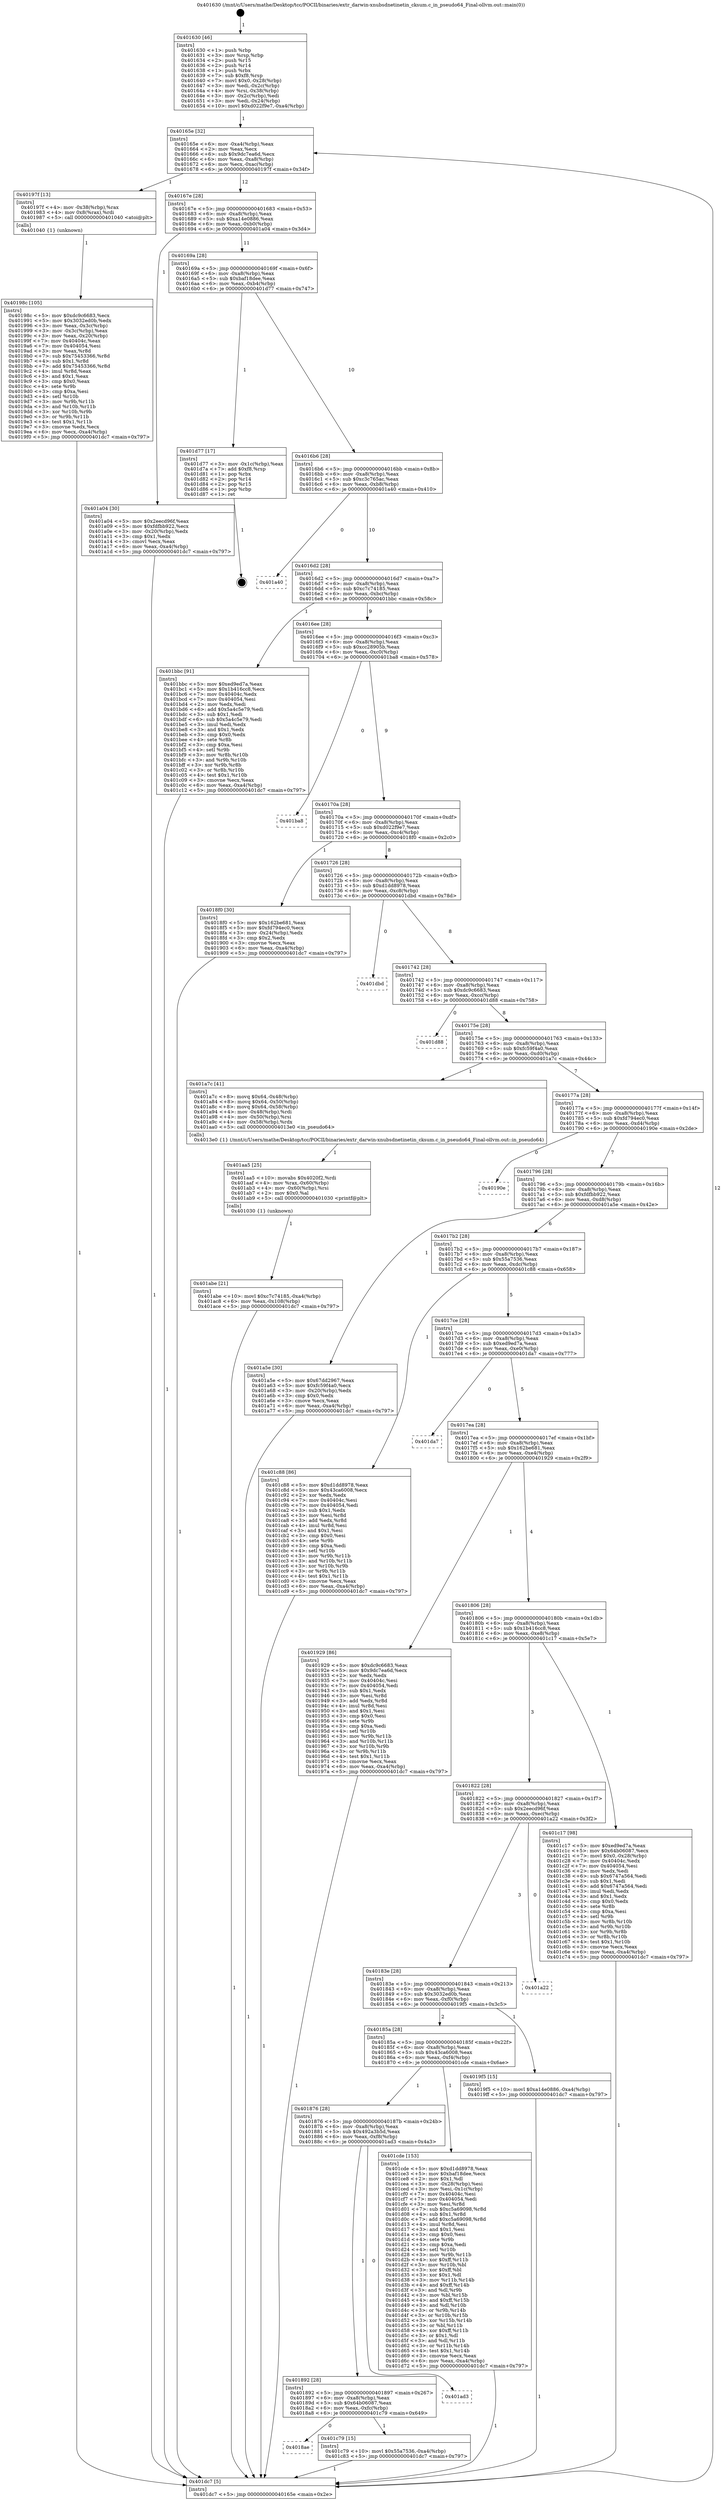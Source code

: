 digraph "0x401630" {
  label = "0x401630 (/mnt/c/Users/mathe/Desktop/tcc/POCII/binaries/extr_darwin-xnubsdnetinetin_cksum.c_in_pseudo64_Final-ollvm.out::main(0))"
  labelloc = "t"
  node[shape=record]

  Entry [label="",width=0.3,height=0.3,shape=circle,fillcolor=black,style=filled]
  "0x40165e" [label="{
     0x40165e [32]\l
     | [instrs]\l
     &nbsp;&nbsp;0x40165e \<+6\>: mov -0xa4(%rbp),%eax\l
     &nbsp;&nbsp;0x401664 \<+2\>: mov %eax,%ecx\l
     &nbsp;&nbsp;0x401666 \<+6\>: sub $0x9dc7ea6d,%ecx\l
     &nbsp;&nbsp;0x40166c \<+6\>: mov %eax,-0xa8(%rbp)\l
     &nbsp;&nbsp;0x401672 \<+6\>: mov %ecx,-0xac(%rbp)\l
     &nbsp;&nbsp;0x401678 \<+6\>: je 000000000040197f \<main+0x34f\>\l
  }"]
  "0x40197f" [label="{
     0x40197f [13]\l
     | [instrs]\l
     &nbsp;&nbsp;0x40197f \<+4\>: mov -0x38(%rbp),%rax\l
     &nbsp;&nbsp;0x401983 \<+4\>: mov 0x8(%rax),%rdi\l
     &nbsp;&nbsp;0x401987 \<+5\>: call 0000000000401040 \<atoi@plt\>\l
     | [calls]\l
     &nbsp;&nbsp;0x401040 \{1\} (unknown)\l
  }"]
  "0x40167e" [label="{
     0x40167e [28]\l
     | [instrs]\l
     &nbsp;&nbsp;0x40167e \<+5\>: jmp 0000000000401683 \<main+0x53\>\l
     &nbsp;&nbsp;0x401683 \<+6\>: mov -0xa8(%rbp),%eax\l
     &nbsp;&nbsp;0x401689 \<+5\>: sub $0xa14e0886,%eax\l
     &nbsp;&nbsp;0x40168e \<+6\>: mov %eax,-0xb0(%rbp)\l
     &nbsp;&nbsp;0x401694 \<+6\>: je 0000000000401a04 \<main+0x3d4\>\l
  }"]
  Exit [label="",width=0.3,height=0.3,shape=circle,fillcolor=black,style=filled,peripheries=2]
  "0x401a04" [label="{
     0x401a04 [30]\l
     | [instrs]\l
     &nbsp;&nbsp;0x401a04 \<+5\>: mov $0x2eecd96f,%eax\l
     &nbsp;&nbsp;0x401a09 \<+5\>: mov $0xfdfbb922,%ecx\l
     &nbsp;&nbsp;0x401a0e \<+3\>: mov -0x20(%rbp),%edx\l
     &nbsp;&nbsp;0x401a11 \<+3\>: cmp $0x1,%edx\l
     &nbsp;&nbsp;0x401a14 \<+3\>: cmovl %ecx,%eax\l
     &nbsp;&nbsp;0x401a17 \<+6\>: mov %eax,-0xa4(%rbp)\l
     &nbsp;&nbsp;0x401a1d \<+5\>: jmp 0000000000401dc7 \<main+0x797\>\l
  }"]
  "0x40169a" [label="{
     0x40169a [28]\l
     | [instrs]\l
     &nbsp;&nbsp;0x40169a \<+5\>: jmp 000000000040169f \<main+0x6f\>\l
     &nbsp;&nbsp;0x40169f \<+6\>: mov -0xa8(%rbp),%eax\l
     &nbsp;&nbsp;0x4016a5 \<+5\>: sub $0xbaf18dee,%eax\l
     &nbsp;&nbsp;0x4016aa \<+6\>: mov %eax,-0xb4(%rbp)\l
     &nbsp;&nbsp;0x4016b0 \<+6\>: je 0000000000401d77 \<main+0x747\>\l
  }"]
  "0x4018ae" [label="{
     0x4018ae\l
  }", style=dashed]
  "0x401d77" [label="{
     0x401d77 [17]\l
     | [instrs]\l
     &nbsp;&nbsp;0x401d77 \<+3\>: mov -0x1c(%rbp),%eax\l
     &nbsp;&nbsp;0x401d7a \<+7\>: add $0xf8,%rsp\l
     &nbsp;&nbsp;0x401d81 \<+1\>: pop %rbx\l
     &nbsp;&nbsp;0x401d82 \<+2\>: pop %r14\l
     &nbsp;&nbsp;0x401d84 \<+2\>: pop %r15\l
     &nbsp;&nbsp;0x401d86 \<+1\>: pop %rbp\l
     &nbsp;&nbsp;0x401d87 \<+1\>: ret\l
  }"]
  "0x4016b6" [label="{
     0x4016b6 [28]\l
     | [instrs]\l
     &nbsp;&nbsp;0x4016b6 \<+5\>: jmp 00000000004016bb \<main+0x8b\>\l
     &nbsp;&nbsp;0x4016bb \<+6\>: mov -0xa8(%rbp),%eax\l
     &nbsp;&nbsp;0x4016c1 \<+5\>: sub $0xc3c765ac,%eax\l
     &nbsp;&nbsp;0x4016c6 \<+6\>: mov %eax,-0xb8(%rbp)\l
     &nbsp;&nbsp;0x4016cc \<+6\>: je 0000000000401a40 \<main+0x410\>\l
  }"]
  "0x401c79" [label="{
     0x401c79 [15]\l
     | [instrs]\l
     &nbsp;&nbsp;0x401c79 \<+10\>: movl $0x55a7536,-0xa4(%rbp)\l
     &nbsp;&nbsp;0x401c83 \<+5\>: jmp 0000000000401dc7 \<main+0x797\>\l
  }"]
  "0x401a40" [label="{
     0x401a40\l
  }", style=dashed]
  "0x4016d2" [label="{
     0x4016d2 [28]\l
     | [instrs]\l
     &nbsp;&nbsp;0x4016d2 \<+5\>: jmp 00000000004016d7 \<main+0xa7\>\l
     &nbsp;&nbsp;0x4016d7 \<+6\>: mov -0xa8(%rbp),%eax\l
     &nbsp;&nbsp;0x4016dd \<+5\>: sub $0xc7c74185,%eax\l
     &nbsp;&nbsp;0x4016e2 \<+6\>: mov %eax,-0xbc(%rbp)\l
     &nbsp;&nbsp;0x4016e8 \<+6\>: je 0000000000401bbc \<main+0x58c\>\l
  }"]
  "0x401892" [label="{
     0x401892 [28]\l
     | [instrs]\l
     &nbsp;&nbsp;0x401892 \<+5\>: jmp 0000000000401897 \<main+0x267\>\l
     &nbsp;&nbsp;0x401897 \<+6\>: mov -0xa8(%rbp),%eax\l
     &nbsp;&nbsp;0x40189d \<+5\>: sub $0x64b06087,%eax\l
     &nbsp;&nbsp;0x4018a2 \<+6\>: mov %eax,-0xfc(%rbp)\l
     &nbsp;&nbsp;0x4018a8 \<+6\>: je 0000000000401c79 \<main+0x649\>\l
  }"]
  "0x401bbc" [label="{
     0x401bbc [91]\l
     | [instrs]\l
     &nbsp;&nbsp;0x401bbc \<+5\>: mov $0xed9ed7a,%eax\l
     &nbsp;&nbsp;0x401bc1 \<+5\>: mov $0x1b416cc8,%ecx\l
     &nbsp;&nbsp;0x401bc6 \<+7\>: mov 0x40404c,%edx\l
     &nbsp;&nbsp;0x401bcd \<+7\>: mov 0x404054,%esi\l
     &nbsp;&nbsp;0x401bd4 \<+2\>: mov %edx,%edi\l
     &nbsp;&nbsp;0x401bd6 \<+6\>: add $0x5a4c5e79,%edi\l
     &nbsp;&nbsp;0x401bdc \<+3\>: sub $0x1,%edi\l
     &nbsp;&nbsp;0x401bdf \<+6\>: sub $0x5a4c5e79,%edi\l
     &nbsp;&nbsp;0x401be5 \<+3\>: imul %edi,%edx\l
     &nbsp;&nbsp;0x401be8 \<+3\>: and $0x1,%edx\l
     &nbsp;&nbsp;0x401beb \<+3\>: cmp $0x0,%edx\l
     &nbsp;&nbsp;0x401bee \<+4\>: sete %r8b\l
     &nbsp;&nbsp;0x401bf2 \<+3\>: cmp $0xa,%esi\l
     &nbsp;&nbsp;0x401bf5 \<+4\>: setl %r9b\l
     &nbsp;&nbsp;0x401bf9 \<+3\>: mov %r8b,%r10b\l
     &nbsp;&nbsp;0x401bfc \<+3\>: and %r9b,%r10b\l
     &nbsp;&nbsp;0x401bff \<+3\>: xor %r9b,%r8b\l
     &nbsp;&nbsp;0x401c02 \<+3\>: or %r8b,%r10b\l
     &nbsp;&nbsp;0x401c05 \<+4\>: test $0x1,%r10b\l
     &nbsp;&nbsp;0x401c09 \<+3\>: cmovne %ecx,%eax\l
     &nbsp;&nbsp;0x401c0c \<+6\>: mov %eax,-0xa4(%rbp)\l
     &nbsp;&nbsp;0x401c12 \<+5\>: jmp 0000000000401dc7 \<main+0x797\>\l
  }"]
  "0x4016ee" [label="{
     0x4016ee [28]\l
     | [instrs]\l
     &nbsp;&nbsp;0x4016ee \<+5\>: jmp 00000000004016f3 \<main+0xc3\>\l
     &nbsp;&nbsp;0x4016f3 \<+6\>: mov -0xa8(%rbp),%eax\l
     &nbsp;&nbsp;0x4016f9 \<+5\>: sub $0xcc28905b,%eax\l
     &nbsp;&nbsp;0x4016fe \<+6\>: mov %eax,-0xc0(%rbp)\l
     &nbsp;&nbsp;0x401704 \<+6\>: je 0000000000401ba8 \<main+0x578\>\l
  }"]
  "0x401ad3" [label="{
     0x401ad3\l
  }", style=dashed]
  "0x401ba8" [label="{
     0x401ba8\l
  }", style=dashed]
  "0x40170a" [label="{
     0x40170a [28]\l
     | [instrs]\l
     &nbsp;&nbsp;0x40170a \<+5\>: jmp 000000000040170f \<main+0xdf\>\l
     &nbsp;&nbsp;0x40170f \<+6\>: mov -0xa8(%rbp),%eax\l
     &nbsp;&nbsp;0x401715 \<+5\>: sub $0xd022f9e7,%eax\l
     &nbsp;&nbsp;0x40171a \<+6\>: mov %eax,-0xc4(%rbp)\l
     &nbsp;&nbsp;0x401720 \<+6\>: je 00000000004018f0 \<main+0x2c0\>\l
  }"]
  "0x401876" [label="{
     0x401876 [28]\l
     | [instrs]\l
     &nbsp;&nbsp;0x401876 \<+5\>: jmp 000000000040187b \<main+0x24b\>\l
     &nbsp;&nbsp;0x40187b \<+6\>: mov -0xa8(%rbp),%eax\l
     &nbsp;&nbsp;0x401881 \<+5\>: sub $0x492a3b5d,%eax\l
     &nbsp;&nbsp;0x401886 \<+6\>: mov %eax,-0xf8(%rbp)\l
     &nbsp;&nbsp;0x40188c \<+6\>: je 0000000000401ad3 \<main+0x4a3\>\l
  }"]
  "0x4018f0" [label="{
     0x4018f0 [30]\l
     | [instrs]\l
     &nbsp;&nbsp;0x4018f0 \<+5\>: mov $0x162be681,%eax\l
     &nbsp;&nbsp;0x4018f5 \<+5\>: mov $0xfd794ec0,%ecx\l
     &nbsp;&nbsp;0x4018fa \<+3\>: mov -0x24(%rbp),%edx\l
     &nbsp;&nbsp;0x4018fd \<+3\>: cmp $0x2,%edx\l
     &nbsp;&nbsp;0x401900 \<+3\>: cmovne %ecx,%eax\l
     &nbsp;&nbsp;0x401903 \<+6\>: mov %eax,-0xa4(%rbp)\l
     &nbsp;&nbsp;0x401909 \<+5\>: jmp 0000000000401dc7 \<main+0x797\>\l
  }"]
  "0x401726" [label="{
     0x401726 [28]\l
     | [instrs]\l
     &nbsp;&nbsp;0x401726 \<+5\>: jmp 000000000040172b \<main+0xfb\>\l
     &nbsp;&nbsp;0x40172b \<+6\>: mov -0xa8(%rbp),%eax\l
     &nbsp;&nbsp;0x401731 \<+5\>: sub $0xd1dd8978,%eax\l
     &nbsp;&nbsp;0x401736 \<+6\>: mov %eax,-0xc8(%rbp)\l
     &nbsp;&nbsp;0x40173c \<+6\>: je 0000000000401dbd \<main+0x78d\>\l
  }"]
  "0x401dc7" [label="{
     0x401dc7 [5]\l
     | [instrs]\l
     &nbsp;&nbsp;0x401dc7 \<+5\>: jmp 000000000040165e \<main+0x2e\>\l
  }"]
  "0x401630" [label="{
     0x401630 [46]\l
     | [instrs]\l
     &nbsp;&nbsp;0x401630 \<+1\>: push %rbp\l
     &nbsp;&nbsp;0x401631 \<+3\>: mov %rsp,%rbp\l
     &nbsp;&nbsp;0x401634 \<+2\>: push %r15\l
     &nbsp;&nbsp;0x401636 \<+2\>: push %r14\l
     &nbsp;&nbsp;0x401638 \<+1\>: push %rbx\l
     &nbsp;&nbsp;0x401639 \<+7\>: sub $0xf8,%rsp\l
     &nbsp;&nbsp;0x401640 \<+7\>: movl $0x0,-0x28(%rbp)\l
     &nbsp;&nbsp;0x401647 \<+3\>: mov %edi,-0x2c(%rbp)\l
     &nbsp;&nbsp;0x40164a \<+4\>: mov %rsi,-0x38(%rbp)\l
     &nbsp;&nbsp;0x40164e \<+3\>: mov -0x2c(%rbp),%edi\l
     &nbsp;&nbsp;0x401651 \<+3\>: mov %edi,-0x24(%rbp)\l
     &nbsp;&nbsp;0x401654 \<+10\>: movl $0xd022f9e7,-0xa4(%rbp)\l
  }"]
  "0x401cde" [label="{
     0x401cde [153]\l
     | [instrs]\l
     &nbsp;&nbsp;0x401cde \<+5\>: mov $0xd1dd8978,%eax\l
     &nbsp;&nbsp;0x401ce3 \<+5\>: mov $0xbaf18dee,%ecx\l
     &nbsp;&nbsp;0x401ce8 \<+2\>: mov $0x1,%dl\l
     &nbsp;&nbsp;0x401cea \<+3\>: mov -0x28(%rbp),%esi\l
     &nbsp;&nbsp;0x401ced \<+3\>: mov %esi,-0x1c(%rbp)\l
     &nbsp;&nbsp;0x401cf0 \<+7\>: mov 0x40404c,%esi\l
     &nbsp;&nbsp;0x401cf7 \<+7\>: mov 0x404054,%edi\l
     &nbsp;&nbsp;0x401cfe \<+3\>: mov %esi,%r8d\l
     &nbsp;&nbsp;0x401d01 \<+7\>: sub $0xc5a69098,%r8d\l
     &nbsp;&nbsp;0x401d08 \<+4\>: sub $0x1,%r8d\l
     &nbsp;&nbsp;0x401d0c \<+7\>: add $0xc5a69098,%r8d\l
     &nbsp;&nbsp;0x401d13 \<+4\>: imul %r8d,%esi\l
     &nbsp;&nbsp;0x401d17 \<+3\>: and $0x1,%esi\l
     &nbsp;&nbsp;0x401d1a \<+3\>: cmp $0x0,%esi\l
     &nbsp;&nbsp;0x401d1d \<+4\>: sete %r9b\l
     &nbsp;&nbsp;0x401d21 \<+3\>: cmp $0xa,%edi\l
     &nbsp;&nbsp;0x401d24 \<+4\>: setl %r10b\l
     &nbsp;&nbsp;0x401d28 \<+3\>: mov %r9b,%r11b\l
     &nbsp;&nbsp;0x401d2b \<+4\>: xor $0xff,%r11b\l
     &nbsp;&nbsp;0x401d2f \<+3\>: mov %r10b,%bl\l
     &nbsp;&nbsp;0x401d32 \<+3\>: xor $0xff,%bl\l
     &nbsp;&nbsp;0x401d35 \<+3\>: xor $0x1,%dl\l
     &nbsp;&nbsp;0x401d38 \<+3\>: mov %r11b,%r14b\l
     &nbsp;&nbsp;0x401d3b \<+4\>: and $0xff,%r14b\l
     &nbsp;&nbsp;0x401d3f \<+3\>: and %dl,%r9b\l
     &nbsp;&nbsp;0x401d42 \<+3\>: mov %bl,%r15b\l
     &nbsp;&nbsp;0x401d45 \<+4\>: and $0xff,%r15b\l
     &nbsp;&nbsp;0x401d49 \<+3\>: and %dl,%r10b\l
     &nbsp;&nbsp;0x401d4c \<+3\>: or %r9b,%r14b\l
     &nbsp;&nbsp;0x401d4f \<+3\>: or %r10b,%r15b\l
     &nbsp;&nbsp;0x401d52 \<+3\>: xor %r15b,%r14b\l
     &nbsp;&nbsp;0x401d55 \<+3\>: or %bl,%r11b\l
     &nbsp;&nbsp;0x401d58 \<+4\>: xor $0xff,%r11b\l
     &nbsp;&nbsp;0x401d5c \<+3\>: or $0x1,%dl\l
     &nbsp;&nbsp;0x401d5f \<+3\>: and %dl,%r11b\l
     &nbsp;&nbsp;0x401d62 \<+3\>: or %r11b,%r14b\l
     &nbsp;&nbsp;0x401d65 \<+4\>: test $0x1,%r14b\l
     &nbsp;&nbsp;0x401d69 \<+3\>: cmovne %ecx,%eax\l
     &nbsp;&nbsp;0x401d6c \<+6\>: mov %eax,-0xa4(%rbp)\l
     &nbsp;&nbsp;0x401d72 \<+5\>: jmp 0000000000401dc7 \<main+0x797\>\l
  }"]
  "0x401dbd" [label="{
     0x401dbd\l
  }", style=dashed]
  "0x401742" [label="{
     0x401742 [28]\l
     | [instrs]\l
     &nbsp;&nbsp;0x401742 \<+5\>: jmp 0000000000401747 \<main+0x117\>\l
     &nbsp;&nbsp;0x401747 \<+6\>: mov -0xa8(%rbp),%eax\l
     &nbsp;&nbsp;0x40174d \<+5\>: sub $0xdc9c6683,%eax\l
     &nbsp;&nbsp;0x401752 \<+6\>: mov %eax,-0xcc(%rbp)\l
     &nbsp;&nbsp;0x401758 \<+6\>: je 0000000000401d88 \<main+0x758\>\l
  }"]
  "0x401abe" [label="{
     0x401abe [21]\l
     | [instrs]\l
     &nbsp;&nbsp;0x401abe \<+10\>: movl $0xc7c74185,-0xa4(%rbp)\l
     &nbsp;&nbsp;0x401ac8 \<+6\>: mov %eax,-0x108(%rbp)\l
     &nbsp;&nbsp;0x401ace \<+5\>: jmp 0000000000401dc7 \<main+0x797\>\l
  }"]
  "0x401d88" [label="{
     0x401d88\l
  }", style=dashed]
  "0x40175e" [label="{
     0x40175e [28]\l
     | [instrs]\l
     &nbsp;&nbsp;0x40175e \<+5\>: jmp 0000000000401763 \<main+0x133\>\l
     &nbsp;&nbsp;0x401763 \<+6\>: mov -0xa8(%rbp),%eax\l
     &nbsp;&nbsp;0x401769 \<+5\>: sub $0xfc59f4a0,%eax\l
     &nbsp;&nbsp;0x40176e \<+6\>: mov %eax,-0xd0(%rbp)\l
     &nbsp;&nbsp;0x401774 \<+6\>: je 0000000000401a7c \<main+0x44c\>\l
  }"]
  "0x401aa5" [label="{
     0x401aa5 [25]\l
     | [instrs]\l
     &nbsp;&nbsp;0x401aa5 \<+10\>: movabs $0x4020f2,%rdi\l
     &nbsp;&nbsp;0x401aaf \<+4\>: mov %rax,-0x60(%rbp)\l
     &nbsp;&nbsp;0x401ab3 \<+4\>: mov -0x60(%rbp),%rsi\l
     &nbsp;&nbsp;0x401ab7 \<+2\>: mov $0x0,%al\l
     &nbsp;&nbsp;0x401ab9 \<+5\>: call 0000000000401030 \<printf@plt\>\l
     | [calls]\l
     &nbsp;&nbsp;0x401030 \{1\} (unknown)\l
  }"]
  "0x401a7c" [label="{
     0x401a7c [41]\l
     | [instrs]\l
     &nbsp;&nbsp;0x401a7c \<+8\>: movq $0x64,-0x48(%rbp)\l
     &nbsp;&nbsp;0x401a84 \<+8\>: movq $0x64,-0x50(%rbp)\l
     &nbsp;&nbsp;0x401a8c \<+8\>: movq $0x64,-0x58(%rbp)\l
     &nbsp;&nbsp;0x401a94 \<+4\>: mov -0x48(%rbp),%rdi\l
     &nbsp;&nbsp;0x401a98 \<+4\>: mov -0x50(%rbp),%rsi\l
     &nbsp;&nbsp;0x401a9c \<+4\>: mov -0x58(%rbp),%rdx\l
     &nbsp;&nbsp;0x401aa0 \<+5\>: call 00000000004013e0 \<in_pseudo64\>\l
     | [calls]\l
     &nbsp;&nbsp;0x4013e0 \{1\} (/mnt/c/Users/mathe/Desktop/tcc/POCII/binaries/extr_darwin-xnubsdnetinetin_cksum.c_in_pseudo64_Final-ollvm.out::in_pseudo64)\l
  }"]
  "0x40177a" [label="{
     0x40177a [28]\l
     | [instrs]\l
     &nbsp;&nbsp;0x40177a \<+5\>: jmp 000000000040177f \<main+0x14f\>\l
     &nbsp;&nbsp;0x40177f \<+6\>: mov -0xa8(%rbp),%eax\l
     &nbsp;&nbsp;0x401785 \<+5\>: sub $0xfd794ec0,%eax\l
     &nbsp;&nbsp;0x40178a \<+6\>: mov %eax,-0xd4(%rbp)\l
     &nbsp;&nbsp;0x401790 \<+6\>: je 000000000040190e \<main+0x2de\>\l
  }"]
  "0x40185a" [label="{
     0x40185a [28]\l
     | [instrs]\l
     &nbsp;&nbsp;0x40185a \<+5\>: jmp 000000000040185f \<main+0x22f\>\l
     &nbsp;&nbsp;0x40185f \<+6\>: mov -0xa8(%rbp),%eax\l
     &nbsp;&nbsp;0x401865 \<+5\>: sub $0x43ca6008,%eax\l
     &nbsp;&nbsp;0x40186a \<+6\>: mov %eax,-0xf4(%rbp)\l
     &nbsp;&nbsp;0x401870 \<+6\>: je 0000000000401cde \<main+0x6ae\>\l
  }"]
  "0x40190e" [label="{
     0x40190e\l
  }", style=dashed]
  "0x401796" [label="{
     0x401796 [28]\l
     | [instrs]\l
     &nbsp;&nbsp;0x401796 \<+5\>: jmp 000000000040179b \<main+0x16b\>\l
     &nbsp;&nbsp;0x40179b \<+6\>: mov -0xa8(%rbp),%eax\l
     &nbsp;&nbsp;0x4017a1 \<+5\>: sub $0xfdfbb922,%eax\l
     &nbsp;&nbsp;0x4017a6 \<+6\>: mov %eax,-0xd8(%rbp)\l
     &nbsp;&nbsp;0x4017ac \<+6\>: je 0000000000401a5e \<main+0x42e\>\l
  }"]
  "0x4019f5" [label="{
     0x4019f5 [15]\l
     | [instrs]\l
     &nbsp;&nbsp;0x4019f5 \<+10\>: movl $0xa14e0886,-0xa4(%rbp)\l
     &nbsp;&nbsp;0x4019ff \<+5\>: jmp 0000000000401dc7 \<main+0x797\>\l
  }"]
  "0x401a5e" [label="{
     0x401a5e [30]\l
     | [instrs]\l
     &nbsp;&nbsp;0x401a5e \<+5\>: mov $0x67dd2967,%eax\l
     &nbsp;&nbsp;0x401a63 \<+5\>: mov $0xfc59f4a0,%ecx\l
     &nbsp;&nbsp;0x401a68 \<+3\>: mov -0x20(%rbp),%edx\l
     &nbsp;&nbsp;0x401a6b \<+3\>: cmp $0x0,%edx\l
     &nbsp;&nbsp;0x401a6e \<+3\>: cmove %ecx,%eax\l
     &nbsp;&nbsp;0x401a71 \<+6\>: mov %eax,-0xa4(%rbp)\l
     &nbsp;&nbsp;0x401a77 \<+5\>: jmp 0000000000401dc7 \<main+0x797\>\l
  }"]
  "0x4017b2" [label="{
     0x4017b2 [28]\l
     | [instrs]\l
     &nbsp;&nbsp;0x4017b2 \<+5\>: jmp 00000000004017b7 \<main+0x187\>\l
     &nbsp;&nbsp;0x4017b7 \<+6\>: mov -0xa8(%rbp),%eax\l
     &nbsp;&nbsp;0x4017bd \<+5\>: sub $0x55a7536,%eax\l
     &nbsp;&nbsp;0x4017c2 \<+6\>: mov %eax,-0xdc(%rbp)\l
     &nbsp;&nbsp;0x4017c8 \<+6\>: je 0000000000401c88 \<main+0x658\>\l
  }"]
  "0x40183e" [label="{
     0x40183e [28]\l
     | [instrs]\l
     &nbsp;&nbsp;0x40183e \<+5\>: jmp 0000000000401843 \<main+0x213\>\l
     &nbsp;&nbsp;0x401843 \<+6\>: mov -0xa8(%rbp),%eax\l
     &nbsp;&nbsp;0x401849 \<+5\>: sub $0x3032ed0b,%eax\l
     &nbsp;&nbsp;0x40184e \<+6\>: mov %eax,-0xf0(%rbp)\l
     &nbsp;&nbsp;0x401854 \<+6\>: je 00000000004019f5 \<main+0x3c5\>\l
  }"]
  "0x401c88" [label="{
     0x401c88 [86]\l
     | [instrs]\l
     &nbsp;&nbsp;0x401c88 \<+5\>: mov $0xd1dd8978,%eax\l
     &nbsp;&nbsp;0x401c8d \<+5\>: mov $0x43ca6008,%ecx\l
     &nbsp;&nbsp;0x401c92 \<+2\>: xor %edx,%edx\l
     &nbsp;&nbsp;0x401c94 \<+7\>: mov 0x40404c,%esi\l
     &nbsp;&nbsp;0x401c9b \<+7\>: mov 0x404054,%edi\l
     &nbsp;&nbsp;0x401ca2 \<+3\>: sub $0x1,%edx\l
     &nbsp;&nbsp;0x401ca5 \<+3\>: mov %esi,%r8d\l
     &nbsp;&nbsp;0x401ca8 \<+3\>: add %edx,%r8d\l
     &nbsp;&nbsp;0x401cab \<+4\>: imul %r8d,%esi\l
     &nbsp;&nbsp;0x401caf \<+3\>: and $0x1,%esi\l
     &nbsp;&nbsp;0x401cb2 \<+3\>: cmp $0x0,%esi\l
     &nbsp;&nbsp;0x401cb5 \<+4\>: sete %r9b\l
     &nbsp;&nbsp;0x401cb9 \<+3\>: cmp $0xa,%edi\l
     &nbsp;&nbsp;0x401cbc \<+4\>: setl %r10b\l
     &nbsp;&nbsp;0x401cc0 \<+3\>: mov %r9b,%r11b\l
     &nbsp;&nbsp;0x401cc3 \<+3\>: and %r10b,%r11b\l
     &nbsp;&nbsp;0x401cc6 \<+3\>: xor %r10b,%r9b\l
     &nbsp;&nbsp;0x401cc9 \<+3\>: or %r9b,%r11b\l
     &nbsp;&nbsp;0x401ccc \<+4\>: test $0x1,%r11b\l
     &nbsp;&nbsp;0x401cd0 \<+3\>: cmovne %ecx,%eax\l
     &nbsp;&nbsp;0x401cd3 \<+6\>: mov %eax,-0xa4(%rbp)\l
     &nbsp;&nbsp;0x401cd9 \<+5\>: jmp 0000000000401dc7 \<main+0x797\>\l
  }"]
  "0x4017ce" [label="{
     0x4017ce [28]\l
     | [instrs]\l
     &nbsp;&nbsp;0x4017ce \<+5\>: jmp 00000000004017d3 \<main+0x1a3\>\l
     &nbsp;&nbsp;0x4017d3 \<+6\>: mov -0xa8(%rbp),%eax\l
     &nbsp;&nbsp;0x4017d9 \<+5\>: sub $0xed9ed7a,%eax\l
     &nbsp;&nbsp;0x4017de \<+6\>: mov %eax,-0xe0(%rbp)\l
     &nbsp;&nbsp;0x4017e4 \<+6\>: je 0000000000401da7 \<main+0x777\>\l
  }"]
  "0x401a22" [label="{
     0x401a22\l
  }", style=dashed]
  "0x401da7" [label="{
     0x401da7\l
  }", style=dashed]
  "0x4017ea" [label="{
     0x4017ea [28]\l
     | [instrs]\l
     &nbsp;&nbsp;0x4017ea \<+5\>: jmp 00000000004017ef \<main+0x1bf\>\l
     &nbsp;&nbsp;0x4017ef \<+6\>: mov -0xa8(%rbp),%eax\l
     &nbsp;&nbsp;0x4017f5 \<+5\>: sub $0x162be681,%eax\l
     &nbsp;&nbsp;0x4017fa \<+6\>: mov %eax,-0xe4(%rbp)\l
     &nbsp;&nbsp;0x401800 \<+6\>: je 0000000000401929 \<main+0x2f9\>\l
  }"]
  "0x401822" [label="{
     0x401822 [28]\l
     | [instrs]\l
     &nbsp;&nbsp;0x401822 \<+5\>: jmp 0000000000401827 \<main+0x1f7\>\l
     &nbsp;&nbsp;0x401827 \<+6\>: mov -0xa8(%rbp),%eax\l
     &nbsp;&nbsp;0x40182d \<+5\>: sub $0x2eecd96f,%eax\l
     &nbsp;&nbsp;0x401832 \<+6\>: mov %eax,-0xec(%rbp)\l
     &nbsp;&nbsp;0x401838 \<+6\>: je 0000000000401a22 \<main+0x3f2\>\l
  }"]
  "0x401929" [label="{
     0x401929 [86]\l
     | [instrs]\l
     &nbsp;&nbsp;0x401929 \<+5\>: mov $0xdc9c6683,%eax\l
     &nbsp;&nbsp;0x40192e \<+5\>: mov $0x9dc7ea6d,%ecx\l
     &nbsp;&nbsp;0x401933 \<+2\>: xor %edx,%edx\l
     &nbsp;&nbsp;0x401935 \<+7\>: mov 0x40404c,%esi\l
     &nbsp;&nbsp;0x40193c \<+7\>: mov 0x404054,%edi\l
     &nbsp;&nbsp;0x401943 \<+3\>: sub $0x1,%edx\l
     &nbsp;&nbsp;0x401946 \<+3\>: mov %esi,%r8d\l
     &nbsp;&nbsp;0x401949 \<+3\>: add %edx,%r8d\l
     &nbsp;&nbsp;0x40194c \<+4\>: imul %r8d,%esi\l
     &nbsp;&nbsp;0x401950 \<+3\>: and $0x1,%esi\l
     &nbsp;&nbsp;0x401953 \<+3\>: cmp $0x0,%esi\l
     &nbsp;&nbsp;0x401956 \<+4\>: sete %r9b\l
     &nbsp;&nbsp;0x40195a \<+3\>: cmp $0xa,%edi\l
     &nbsp;&nbsp;0x40195d \<+4\>: setl %r10b\l
     &nbsp;&nbsp;0x401961 \<+3\>: mov %r9b,%r11b\l
     &nbsp;&nbsp;0x401964 \<+3\>: and %r10b,%r11b\l
     &nbsp;&nbsp;0x401967 \<+3\>: xor %r10b,%r9b\l
     &nbsp;&nbsp;0x40196a \<+3\>: or %r9b,%r11b\l
     &nbsp;&nbsp;0x40196d \<+4\>: test $0x1,%r11b\l
     &nbsp;&nbsp;0x401971 \<+3\>: cmovne %ecx,%eax\l
     &nbsp;&nbsp;0x401974 \<+6\>: mov %eax,-0xa4(%rbp)\l
     &nbsp;&nbsp;0x40197a \<+5\>: jmp 0000000000401dc7 \<main+0x797\>\l
  }"]
  "0x401806" [label="{
     0x401806 [28]\l
     | [instrs]\l
     &nbsp;&nbsp;0x401806 \<+5\>: jmp 000000000040180b \<main+0x1db\>\l
     &nbsp;&nbsp;0x40180b \<+6\>: mov -0xa8(%rbp),%eax\l
     &nbsp;&nbsp;0x401811 \<+5\>: sub $0x1b416cc8,%eax\l
     &nbsp;&nbsp;0x401816 \<+6\>: mov %eax,-0xe8(%rbp)\l
     &nbsp;&nbsp;0x40181c \<+6\>: je 0000000000401c17 \<main+0x5e7\>\l
  }"]
  "0x40198c" [label="{
     0x40198c [105]\l
     | [instrs]\l
     &nbsp;&nbsp;0x40198c \<+5\>: mov $0xdc9c6683,%ecx\l
     &nbsp;&nbsp;0x401991 \<+5\>: mov $0x3032ed0b,%edx\l
     &nbsp;&nbsp;0x401996 \<+3\>: mov %eax,-0x3c(%rbp)\l
     &nbsp;&nbsp;0x401999 \<+3\>: mov -0x3c(%rbp),%eax\l
     &nbsp;&nbsp;0x40199c \<+3\>: mov %eax,-0x20(%rbp)\l
     &nbsp;&nbsp;0x40199f \<+7\>: mov 0x40404c,%eax\l
     &nbsp;&nbsp;0x4019a6 \<+7\>: mov 0x404054,%esi\l
     &nbsp;&nbsp;0x4019ad \<+3\>: mov %eax,%r8d\l
     &nbsp;&nbsp;0x4019b0 \<+7\>: sub $0x75453366,%r8d\l
     &nbsp;&nbsp;0x4019b7 \<+4\>: sub $0x1,%r8d\l
     &nbsp;&nbsp;0x4019bb \<+7\>: add $0x75453366,%r8d\l
     &nbsp;&nbsp;0x4019c2 \<+4\>: imul %r8d,%eax\l
     &nbsp;&nbsp;0x4019c6 \<+3\>: and $0x1,%eax\l
     &nbsp;&nbsp;0x4019c9 \<+3\>: cmp $0x0,%eax\l
     &nbsp;&nbsp;0x4019cc \<+4\>: sete %r9b\l
     &nbsp;&nbsp;0x4019d0 \<+3\>: cmp $0xa,%esi\l
     &nbsp;&nbsp;0x4019d3 \<+4\>: setl %r10b\l
     &nbsp;&nbsp;0x4019d7 \<+3\>: mov %r9b,%r11b\l
     &nbsp;&nbsp;0x4019da \<+3\>: and %r10b,%r11b\l
     &nbsp;&nbsp;0x4019dd \<+3\>: xor %r10b,%r9b\l
     &nbsp;&nbsp;0x4019e0 \<+3\>: or %r9b,%r11b\l
     &nbsp;&nbsp;0x4019e3 \<+4\>: test $0x1,%r11b\l
     &nbsp;&nbsp;0x4019e7 \<+3\>: cmovne %edx,%ecx\l
     &nbsp;&nbsp;0x4019ea \<+6\>: mov %ecx,-0xa4(%rbp)\l
     &nbsp;&nbsp;0x4019f0 \<+5\>: jmp 0000000000401dc7 \<main+0x797\>\l
  }"]
  "0x401c17" [label="{
     0x401c17 [98]\l
     | [instrs]\l
     &nbsp;&nbsp;0x401c17 \<+5\>: mov $0xed9ed7a,%eax\l
     &nbsp;&nbsp;0x401c1c \<+5\>: mov $0x64b06087,%ecx\l
     &nbsp;&nbsp;0x401c21 \<+7\>: movl $0x0,-0x28(%rbp)\l
     &nbsp;&nbsp;0x401c28 \<+7\>: mov 0x40404c,%edx\l
     &nbsp;&nbsp;0x401c2f \<+7\>: mov 0x404054,%esi\l
     &nbsp;&nbsp;0x401c36 \<+2\>: mov %edx,%edi\l
     &nbsp;&nbsp;0x401c38 \<+6\>: sub $0x6747a564,%edi\l
     &nbsp;&nbsp;0x401c3e \<+3\>: sub $0x1,%edi\l
     &nbsp;&nbsp;0x401c41 \<+6\>: add $0x6747a564,%edi\l
     &nbsp;&nbsp;0x401c47 \<+3\>: imul %edi,%edx\l
     &nbsp;&nbsp;0x401c4a \<+3\>: and $0x1,%edx\l
     &nbsp;&nbsp;0x401c4d \<+3\>: cmp $0x0,%edx\l
     &nbsp;&nbsp;0x401c50 \<+4\>: sete %r8b\l
     &nbsp;&nbsp;0x401c54 \<+3\>: cmp $0xa,%esi\l
     &nbsp;&nbsp;0x401c57 \<+4\>: setl %r9b\l
     &nbsp;&nbsp;0x401c5b \<+3\>: mov %r8b,%r10b\l
     &nbsp;&nbsp;0x401c5e \<+3\>: and %r9b,%r10b\l
     &nbsp;&nbsp;0x401c61 \<+3\>: xor %r9b,%r8b\l
     &nbsp;&nbsp;0x401c64 \<+3\>: or %r8b,%r10b\l
     &nbsp;&nbsp;0x401c67 \<+4\>: test $0x1,%r10b\l
     &nbsp;&nbsp;0x401c6b \<+3\>: cmovne %ecx,%eax\l
     &nbsp;&nbsp;0x401c6e \<+6\>: mov %eax,-0xa4(%rbp)\l
     &nbsp;&nbsp;0x401c74 \<+5\>: jmp 0000000000401dc7 \<main+0x797\>\l
  }"]
  Entry -> "0x401630" [label=" 1"]
  "0x40165e" -> "0x40197f" [label=" 1"]
  "0x40165e" -> "0x40167e" [label=" 12"]
  "0x401d77" -> Exit [label=" 1"]
  "0x40167e" -> "0x401a04" [label=" 1"]
  "0x40167e" -> "0x40169a" [label=" 11"]
  "0x401cde" -> "0x401dc7" [label=" 1"]
  "0x40169a" -> "0x401d77" [label=" 1"]
  "0x40169a" -> "0x4016b6" [label=" 10"]
  "0x401c88" -> "0x401dc7" [label=" 1"]
  "0x4016b6" -> "0x401a40" [label=" 0"]
  "0x4016b6" -> "0x4016d2" [label=" 10"]
  "0x401c79" -> "0x401dc7" [label=" 1"]
  "0x4016d2" -> "0x401bbc" [label=" 1"]
  "0x4016d2" -> "0x4016ee" [label=" 9"]
  "0x401892" -> "0x401c79" [label=" 1"]
  "0x4016ee" -> "0x401ba8" [label=" 0"]
  "0x4016ee" -> "0x40170a" [label=" 9"]
  "0x401892" -> "0x4018ae" [label=" 0"]
  "0x40170a" -> "0x4018f0" [label=" 1"]
  "0x40170a" -> "0x401726" [label=" 8"]
  "0x4018f0" -> "0x401dc7" [label=" 1"]
  "0x401630" -> "0x40165e" [label=" 1"]
  "0x401dc7" -> "0x40165e" [label=" 12"]
  "0x401876" -> "0x401ad3" [label=" 0"]
  "0x401726" -> "0x401dbd" [label=" 0"]
  "0x401726" -> "0x401742" [label=" 8"]
  "0x401876" -> "0x401892" [label=" 1"]
  "0x401742" -> "0x401d88" [label=" 0"]
  "0x401742" -> "0x40175e" [label=" 8"]
  "0x40185a" -> "0x401cde" [label=" 1"]
  "0x40175e" -> "0x401a7c" [label=" 1"]
  "0x40175e" -> "0x40177a" [label=" 7"]
  "0x40185a" -> "0x401876" [label=" 1"]
  "0x40177a" -> "0x40190e" [label=" 0"]
  "0x40177a" -> "0x401796" [label=" 7"]
  "0x401c17" -> "0x401dc7" [label=" 1"]
  "0x401796" -> "0x401a5e" [label=" 1"]
  "0x401796" -> "0x4017b2" [label=" 6"]
  "0x401bbc" -> "0x401dc7" [label=" 1"]
  "0x4017b2" -> "0x401c88" [label=" 1"]
  "0x4017b2" -> "0x4017ce" [label=" 5"]
  "0x401aa5" -> "0x401abe" [label=" 1"]
  "0x4017ce" -> "0x401da7" [label=" 0"]
  "0x4017ce" -> "0x4017ea" [label=" 5"]
  "0x401a7c" -> "0x401aa5" [label=" 1"]
  "0x4017ea" -> "0x401929" [label=" 1"]
  "0x4017ea" -> "0x401806" [label=" 4"]
  "0x401929" -> "0x401dc7" [label=" 1"]
  "0x40197f" -> "0x40198c" [label=" 1"]
  "0x40198c" -> "0x401dc7" [label=" 1"]
  "0x401a04" -> "0x401dc7" [label=" 1"]
  "0x401806" -> "0x401c17" [label=" 1"]
  "0x401806" -> "0x401822" [label=" 3"]
  "0x401a5e" -> "0x401dc7" [label=" 1"]
  "0x401822" -> "0x401a22" [label=" 0"]
  "0x401822" -> "0x40183e" [label=" 3"]
  "0x401abe" -> "0x401dc7" [label=" 1"]
  "0x40183e" -> "0x4019f5" [label=" 1"]
  "0x40183e" -> "0x40185a" [label=" 2"]
  "0x4019f5" -> "0x401dc7" [label=" 1"]
}
